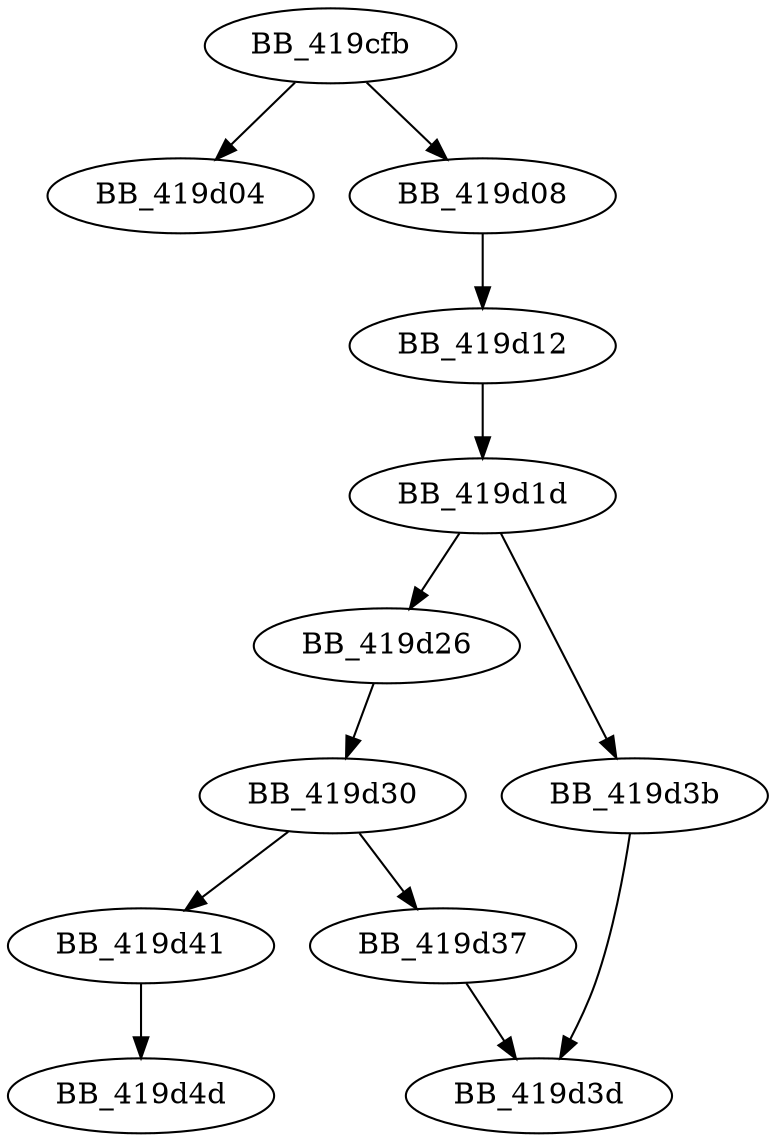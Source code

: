 DiGraph __wcsdup{
BB_419cfb->BB_419d04
BB_419cfb->BB_419d08
BB_419d08->BB_419d12
BB_419d12->BB_419d1d
BB_419d1d->BB_419d26
BB_419d1d->BB_419d3b
BB_419d26->BB_419d30
BB_419d30->BB_419d37
BB_419d30->BB_419d41
BB_419d37->BB_419d3d
BB_419d3b->BB_419d3d
BB_419d41->BB_419d4d
}
